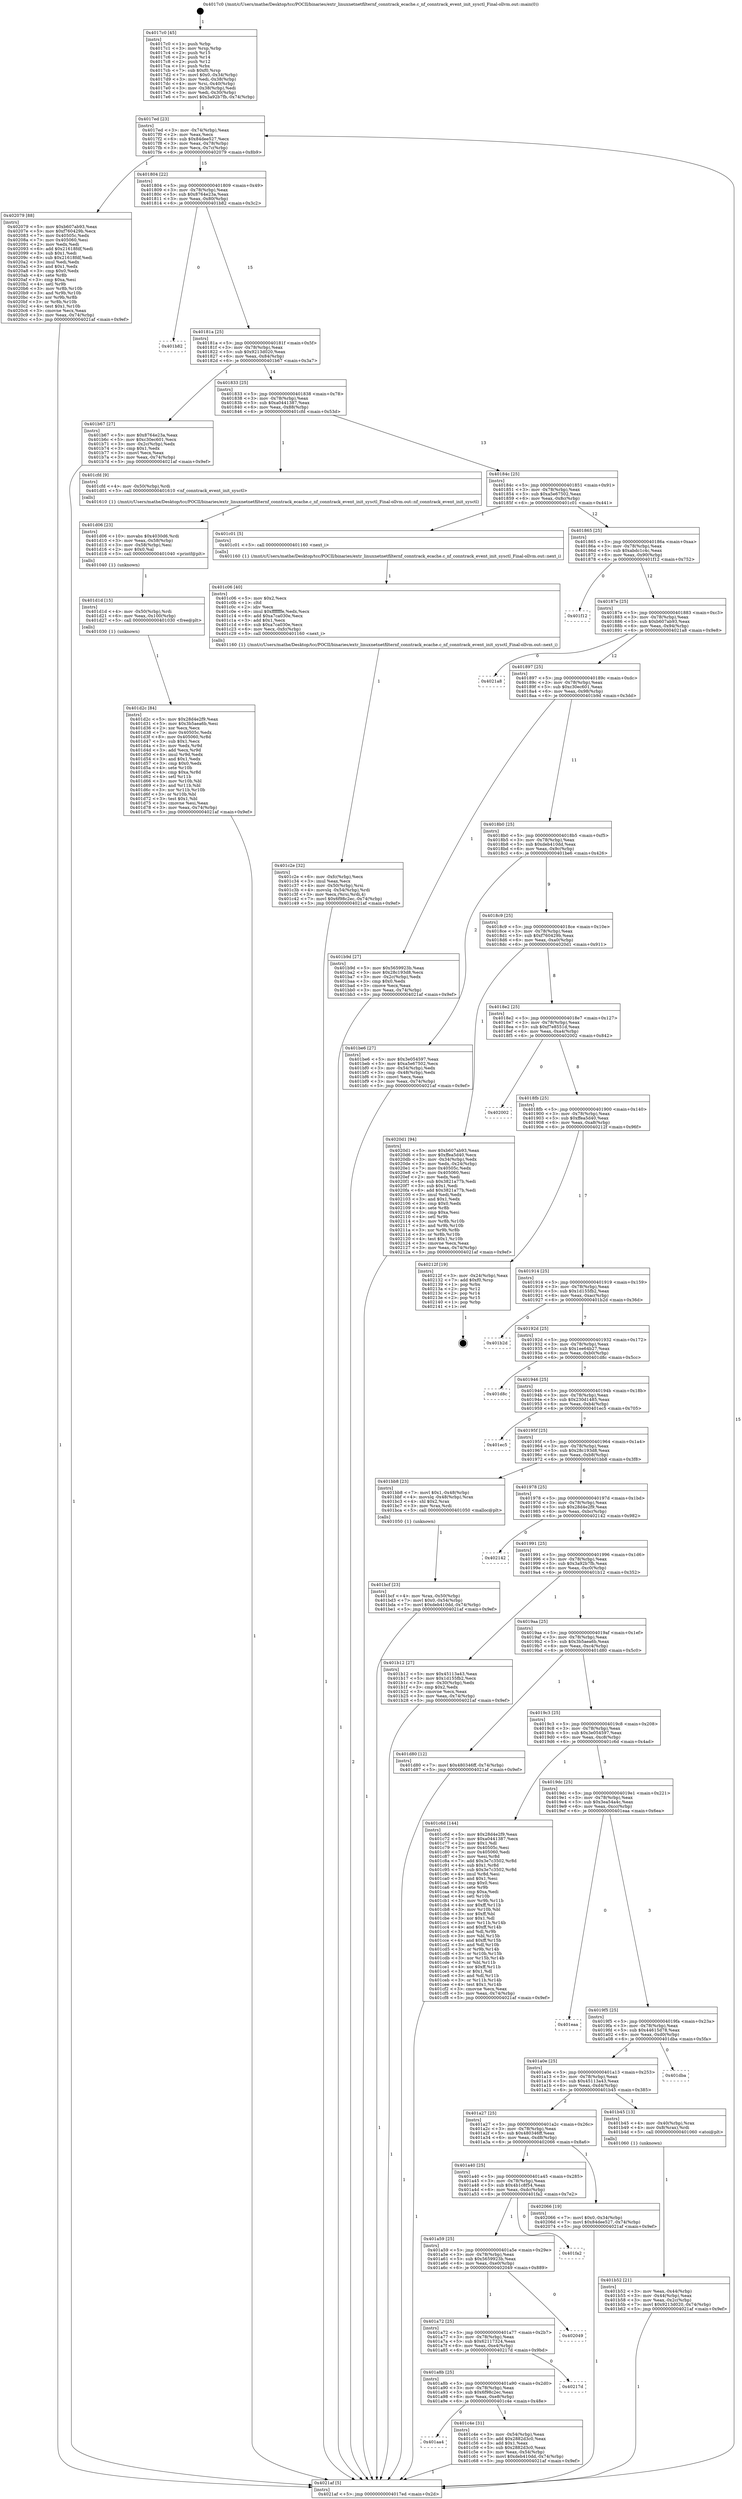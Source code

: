 digraph "0x4017c0" {
  label = "0x4017c0 (/mnt/c/Users/mathe/Desktop/tcc/POCII/binaries/extr_linuxnetnetfilternf_conntrack_ecache.c_nf_conntrack_event_init_sysctl_Final-ollvm.out::main(0))"
  labelloc = "t"
  node[shape=record]

  Entry [label="",width=0.3,height=0.3,shape=circle,fillcolor=black,style=filled]
  "0x4017ed" [label="{
     0x4017ed [23]\l
     | [instrs]\l
     &nbsp;&nbsp;0x4017ed \<+3\>: mov -0x74(%rbp),%eax\l
     &nbsp;&nbsp;0x4017f0 \<+2\>: mov %eax,%ecx\l
     &nbsp;&nbsp;0x4017f2 \<+6\>: sub $0x84dee527,%ecx\l
     &nbsp;&nbsp;0x4017f8 \<+3\>: mov %eax,-0x78(%rbp)\l
     &nbsp;&nbsp;0x4017fb \<+3\>: mov %ecx,-0x7c(%rbp)\l
     &nbsp;&nbsp;0x4017fe \<+6\>: je 0000000000402079 \<main+0x8b9\>\l
  }"]
  "0x402079" [label="{
     0x402079 [88]\l
     | [instrs]\l
     &nbsp;&nbsp;0x402079 \<+5\>: mov $0xb607ab93,%eax\l
     &nbsp;&nbsp;0x40207e \<+5\>: mov $0xf760429b,%ecx\l
     &nbsp;&nbsp;0x402083 \<+7\>: mov 0x40505c,%edx\l
     &nbsp;&nbsp;0x40208a \<+7\>: mov 0x405060,%esi\l
     &nbsp;&nbsp;0x402091 \<+2\>: mov %edx,%edi\l
     &nbsp;&nbsp;0x402093 \<+6\>: add $0x21618fdf,%edi\l
     &nbsp;&nbsp;0x402099 \<+3\>: sub $0x1,%edi\l
     &nbsp;&nbsp;0x40209c \<+6\>: sub $0x21618fdf,%edi\l
     &nbsp;&nbsp;0x4020a2 \<+3\>: imul %edi,%edx\l
     &nbsp;&nbsp;0x4020a5 \<+3\>: and $0x1,%edx\l
     &nbsp;&nbsp;0x4020a8 \<+3\>: cmp $0x0,%edx\l
     &nbsp;&nbsp;0x4020ab \<+4\>: sete %r8b\l
     &nbsp;&nbsp;0x4020af \<+3\>: cmp $0xa,%esi\l
     &nbsp;&nbsp;0x4020b2 \<+4\>: setl %r9b\l
     &nbsp;&nbsp;0x4020b6 \<+3\>: mov %r8b,%r10b\l
     &nbsp;&nbsp;0x4020b9 \<+3\>: and %r9b,%r10b\l
     &nbsp;&nbsp;0x4020bc \<+3\>: xor %r9b,%r8b\l
     &nbsp;&nbsp;0x4020bf \<+3\>: or %r8b,%r10b\l
     &nbsp;&nbsp;0x4020c2 \<+4\>: test $0x1,%r10b\l
     &nbsp;&nbsp;0x4020c6 \<+3\>: cmovne %ecx,%eax\l
     &nbsp;&nbsp;0x4020c9 \<+3\>: mov %eax,-0x74(%rbp)\l
     &nbsp;&nbsp;0x4020cc \<+5\>: jmp 00000000004021af \<main+0x9ef\>\l
  }"]
  "0x401804" [label="{
     0x401804 [22]\l
     | [instrs]\l
     &nbsp;&nbsp;0x401804 \<+5\>: jmp 0000000000401809 \<main+0x49\>\l
     &nbsp;&nbsp;0x401809 \<+3\>: mov -0x78(%rbp),%eax\l
     &nbsp;&nbsp;0x40180c \<+5\>: sub $0x8764e23a,%eax\l
     &nbsp;&nbsp;0x401811 \<+3\>: mov %eax,-0x80(%rbp)\l
     &nbsp;&nbsp;0x401814 \<+6\>: je 0000000000401b82 \<main+0x3c2\>\l
  }"]
  Exit [label="",width=0.3,height=0.3,shape=circle,fillcolor=black,style=filled,peripheries=2]
  "0x401b82" [label="{
     0x401b82\l
  }", style=dashed]
  "0x40181a" [label="{
     0x40181a [25]\l
     | [instrs]\l
     &nbsp;&nbsp;0x40181a \<+5\>: jmp 000000000040181f \<main+0x5f\>\l
     &nbsp;&nbsp;0x40181f \<+3\>: mov -0x78(%rbp),%eax\l
     &nbsp;&nbsp;0x401822 \<+5\>: sub $0x9213d020,%eax\l
     &nbsp;&nbsp;0x401827 \<+6\>: mov %eax,-0x84(%rbp)\l
     &nbsp;&nbsp;0x40182d \<+6\>: je 0000000000401b67 \<main+0x3a7\>\l
  }"]
  "0x401d2c" [label="{
     0x401d2c [84]\l
     | [instrs]\l
     &nbsp;&nbsp;0x401d2c \<+5\>: mov $0x28d4e2f9,%eax\l
     &nbsp;&nbsp;0x401d31 \<+5\>: mov $0x3b5aea6b,%esi\l
     &nbsp;&nbsp;0x401d36 \<+2\>: xor %ecx,%ecx\l
     &nbsp;&nbsp;0x401d38 \<+7\>: mov 0x40505c,%edx\l
     &nbsp;&nbsp;0x401d3f \<+8\>: mov 0x405060,%r8d\l
     &nbsp;&nbsp;0x401d47 \<+3\>: sub $0x1,%ecx\l
     &nbsp;&nbsp;0x401d4a \<+3\>: mov %edx,%r9d\l
     &nbsp;&nbsp;0x401d4d \<+3\>: add %ecx,%r9d\l
     &nbsp;&nbsp;0x401d50 \<+4\>: imul %r9d,%edx\l
     &nbsp;&nbsp;0x401d54 \<+3\>: and $0x1,%edx\l
     &nbsp;&nbsp;0x401d57 \<+3\>: cmp $0x0,%edx\l
     &nbsp;&nbsp;0x401d5a \<+4\>: sete %r10b\l
     &nbsp;&nbsp;0x401d5e \<+4\>: cmp $0xa,%r8d\l
     &nbsp;&nbsp;0x401d62 \<+4\>: setl %r11b\l
     &nbsp;&nbsp;0x401d66 \<+3\>: mov %r10b,%bl\l
     &nbsp;&nbsp;0x401d69 \<+3\>: and %r11b,%bl\l
     &nbsp;&nbsp;0x401d6c \<+3\>: xor %r11b,%r10b\l
     &nbsp;&nbsp;0x401d6f \<+3\>: or %r10b,%bl\l
     &nbsp;&nbsp;0x401d72 \<+3\>: test $0x1,%bl\l
     &nbsp;&nbsp;0x401d75 \<+3\>: cmovne %esi,%eax\l
     &nbsp;&nbsp;0x401d78 \<+3\>: mov %eax,-0x74(%rbp)\l
     &nbsp;&nbsp;0x401d7b \<+5\>: jmp 00000000004021af \<main+0x9ef\>\l
  }"]
  "0x401b67" [label="{
     0x401b67 [27]\l
     | [instrs]\l
     &nbsp;&nbsp;0x401b67 \<+5\>: mov $0x8764e23a,%eax\l
     &nbsp;&nbsp;0x401b6c \<+5\>: mov $0xc30ec601,%ecx\l
     &nbsp;&nbsp;0x401b71 \<+3\>: mov -0x2c(%rbp),%edx\l
     &nbsp;&nbsp;0x401b74 \<+3\>: cmp $0x1,%edx\l
     &nbsp;&nbsp;0x401b77 \<+3\>: cmovl %ecx,%eax\l
     &nbsp;&nbsp;0x401b7a \<+3\>: mov %eax,-0x74(%rbp)\l
     &nbsp;&nbsp;0x401b7d \<+5\>: jmp 00000000004021af \<main+0x9ef\>\l
  }"]
  "0x401833" [label="{
     0x401833 [25]\l
     | [instrs]\l
     &nbsp;&nbsp;0x401833 \<+5\>: jmp 0000000000401838 \<main+0x78\>\l
     &nbsp;&nbsp;0x401838 \<+3\>: mov -0x78(%rbp),%eax\l
     &nbsp;&nbsp;0x40183b \<+5\>: sub $0xa0441387,%eax\l
     &nbsp;&nbsp;0x401840 \<+6\>: mov %eax,-0x88(%rbp)\l
     &nbsp;&nbsp;0x401846 \<+6\>: je 0000000000401cfd \<main+0x53d\>\l
  }"]
  "0x401d1d" [label="{
     0x401d1d [15]\l
     | [instrs]\l
     &nbsp;&nbsp;0x401d1d \<+4\>: mov -0x50(%rbp),%rdi\l
     &nbsp;&nbsp;0x401d21 \<+6\>: mov %eax,-0x100(%rbp)\l
     &nbsp;&nbsp;0x401d27 \<+5\>: call 0000000000401030 \<free@plt\>\l
     | [calls]\l
     &nbsp;&nbsp;0x401030 \{1\} (unknown)\l
  }"]
  "0x401cfd" [label="{
     0x401cfd [9]\l
     | [instrs]\l
     &nbsp;&nbsp;0x401cfd \<+4\>: mov -0x50(%rbp),%rdi\l
     &nbsp;&nbsp;0x401d01 \<+5\>: call 0000000000401610 \<nf_conntrack_event_init_sysctl\>\l
     | [calls]\l
     &nbsp;&nbsp;0x401610 \{1\} (/mnt/c/Users/mathe/Desktop/tcc/POCII/binaries/extr_linuxnetnetfilternf_conntrack_ecache.c_nf_conntrack_event_init_sysctl_Final-ollvm.out::nf_conntrack_event_init_sysctl)\l
  }"]
  "0x40184c" [label="{
     0x40184c [25]\l
     | [instrs]\l
     &nbsp;&nbsp;0x40184c \<+5\>: jmp 0000000000401851 \<main+0x91\>\l
     &nbsp;&nbsp;0x401851 \<+3\>: mov -0x78(%rbp),%eax\l
     &nbsp;&nbsp;0x401854 \<+5\>: sub $0xa5e67502,%eax\l
     &nbsp;&nbsp;0x401859 \<+6\>: mov %eax,-0x8c(%rbp)\l
     &nbsp;&nbsp;0x40185f \<+6\>: je 0000000000401c01 \<main+0x441\>\l
  }"]
  "0x401d06" [label="{
     0x401d06 [23]\l
     | [instrs]\l
     &nbsp;&nbsp;0x401d06 \<+10\>: movabs $0x4030d6,%rdi\l
     &nbsp;&nbsp;0x401d10 \<+3\>: mov %eax,-0x58(%rbp)\l
     &nbsp;&nbsp;0x401d13 \<+3\>: mov -0x58(%rbp),%esi\l
     &nbsp;&nbsp;0x401d16 \<+2\>: mov $0x0,%al\l
     &nbsp;&nbsp;0x401d18 \<+5\>: call 0000000000401040 \<printf@plt\>\l
     | [calls]\l
     &nbsp;&nbsp;0x401040 \{1\} (unknown)\l
  }"]
  "0x401c01" [label="{
     0x401c01 [5]\l
     | [instrs]\l
     &nbsp;&nbsp;0x401c01 \<+5\>: call 0000000000401160 \<next_i\>\l
     | [calls]\l
     &nbsp;&nbsp;0x401160 \{1\} (/mnt/c/Users/mathe/Desktop/tcc/POCII/binaries/extr_linuxnetnetfilternf_conntrack_ecache.c_nf_conntrack_event_init_sysctl_Final-ollvm.out::next_i)\l
  }"]
  "0x401865" [label="{
     0x401865 [25]\l
     | [instrs]\l
     &nbsp;&nbsp;0x401865 \<+5\>: jmp 000000000040186a \<main+0xaa\>\l
     &nbsp;&nbsp;0x40186a \<+3\>: mov -0x78(%rbp),%eax\l
     &nbsp;&nbsp;0x40186d \<+5\>: sub $0xabdc1c4c,%eax\l
     &nbsp;&nbsp;0x401872 \<+6\>: mov %eax,-0x90(%rbp)\l
     &nbsp;&nbsp;0x401878 \<+6\>: je 0000000000401f12 \<main+0x752\>\l
  }"]
  "0x401aa4" [label="{
     0x401aa4\l
  }", style=dashed]
  "0x401f12" [label="{
     0x401f12\l
  }", style=dashed]
  "0x40187e" [label="{
     0x40187e [25]\l
     | [instrs]\l
     &nbsp;&nbsp;0x40187e \<+5\>: jmp 0000000000401883 \<main+0xc3\>\l
     &nbsp;&nbsp;0x401883 \<+3\>: mov -0x78(%rbp),%eax\l
     &nbsp;&nbsp;0x401886 \<+5\>: sub $0xb607ab93,%eax\l
     &nbsp;&nbsp;0x40188b \<+6\>: mov %eax,-0x94(%rbp)\l
     &nbsp;&nbsp;0x401891 \<+6\>: je 00000000004021a8 \<main+0x9e8\>\l
  }"]
  "0x401c4e" [label="{
     0x401c4e [31]\l
     | [instrs]\l
     &nbsp;&nbsp;0x401c4e \<+3\>: mov -0x54(%rbp),%eax\l
     &nbsp;&nbsp;0x401c51 \<+5\>: add $0x2882d3c0,%eax\l
     &nbsp;&nbsp;0x401c56 \<+3\>: add $0x1,%eax\l
     &nbsp;&nbsp;0x401c59 \<+5\>: sub $0x2882d3c0,%eax\l
     &nbsp;&nbsp;0x401c5e \<+3\>: mov %eax,-0x54(%rbp)\l
     &nbsp;&nbsp;0x401c61 \<+7\>: movl $0xdeb410dd,-0x74(%rbp)\l
     &nbsp;&nbsp;0x401c68 \<+5\>: jmp 00000000004021af \<main+0x9ef\>\l
  }"]
  "0x4021a8" [label="{
     0x4021a8\l
  }", style=dashed]
  "0x401897" [label="{
     0x401897 [25]\l
     | [instrs]\l
     &nbsp;&nbsp;0x401897 \<+5\>: jmp 000000000040189c \<main+0xdc\>\l
     &nbsp;&nbsp;0x40189c \<+3\>: mov -0x78(%rbp),%eax\l
     &nbsp;&nbsp;0x40189f \<+5\>: sub $0xc30ec601,%eax\l
     &nbsp;&nbsp;0x4018a4 \<+6\>: mov %eax,-0x98(%rbp)\l
     &nbsp;&nbsp;0x4018aa \<+6\>: je 0000000000401b9d \<main+0x3dd\>\l
  }"]
  "0x401a8b" [label="{
     0x401a8b [25]\l
     | [instrs]\l
     &nbsp;&nbsp;0x401a8b \<+5\>: jmp 0000000000401a90 \<main+0x2d0\>\l
     &nbsp;&nbsp;0x401a90 \<+3\>: mov -0x78(%rbp),%eax\l
     &nbsp;&nbsp;0x401a93 \<+5\>: sub $0x6f98c2ec,%eax\l
     &nbsp;&nbsp;0x401a98 \<+6\>: mov %eax,-0xe8(%rbp)\l
     &nbsp;&nbsp;0x401a9e \<+6\>: je 0000000000401c4e \<main+0x48e\>\l
  }"]
  "0x401b9d" [label="{
     0x401b9d [27]\l
     | [instrs]\l
     &nbsp;&nbsp;0x401b9d \<+5\>: mov $0x5659923b,%eax\l
     &nbsp;&nbsp;0x401ba2 \<+5\>: mov $0x28c193d8,%ecx\l
     &nbsp;&nbsp;0x401ba7 \<+3\>: mov -0x2c(%rbp),%edx\l
     &nbsp;&nbsp;0x401baa \<+3\>: cmp $0x0,%edx\l
     &nbsp;&nbsp;0x401bad \<+3\>: cmove %ecx,%eax\l
     &nbsp;&nbsp;0x401bb0 \<+3\>: mov %eax,-0x74(%rbp)\l
     &nbsp;&nbsp;0x401bb3 \<+5\>: jmp 00000000004021af \<main+0x9ef\>\l
  }"]
  "0x4018b0" [label="{
     0x4018b0 [25]\l
     | [instrs]\l
     &nbsp;&nbsp;0x4018b0 \<+5\>: jmp 00000000004018b5 \<main+0xf5\>\l
     &nbsp;&nbsp;0x4018b5 \<+3\>: mov -0x78(%rbp),%eax\l
     &nbsp;&nbsp;0x4018b8 \<+5\>: sub $0xdeb410dd,%eax\l
     &nbsp;&nbsp;0x4018bd \<+6\>: mov %eax,-0x9c(%rbp)\l
     &nbsp;&nbsp;0x4018c3 \<+6\>: je 0000000000401be6 \<main+0x426\>\l
  }"]
  "0x40217d" [label="{
     0x40217d\l
  }", style=dashed]
  "0x401be6" [label="{
     0x401be6 [27]\l
     | [instrs]\l
     &nbsp;&nbsp;0x401be6 \<+5\>: mov $0x3e054597,%eax\l
     &nbsp;&nbsp;0x401beb \<+5\>: mov $0xa5e67502,%ecx\l
     &nbsp;&nbsp;0x401bf0 \<+3\>: mov -0x54(%rbp),%edx\l
     &nbsp;&nbsp;0x401bf3 \<+3\>: cmp -0x48(%rbp),%edx\l
     &nbsp;&nbsp;0x401bf6 \<+3\>: cmovl %ecx,%eax\l
     &nbsp;&nbsp;0x401bf9 \<+3\>: mov %eax,-0x74(%rbp)\l
     &nbsp;&nbsp;0x401bfc \<+5\>: jmp 00000000004021af \<main+0x9ef\>\l
  }"]
  "0x4018c9" [label="{
     0x4018c9 [25]\l
     | [instrs]\l
     &nbsp;&nbsp;0x4018c9 \<+5\>: jmp 00000000004018ce \<main+0x10e\>\l
     &nbsp;&nbsp;0x4018ce \<+3\>: mov -0x78(%rbp),%eax\l
     &nbsp;&nbsp;0x4018d1 \<+5\>: sub $0xf760429b,%eax\l
     &nbsp;&nbsp;0x4018d6 \<+6\>: mov %eax,-0xa0(%rbp)\l
     &nbsp;&nbsp;0x4018dc \<+6\>: je 00000000004020d1 \<main+0x911\>\l
  }"]
  "0x401a72" [label="{
     0x401a72 [25]\l
     | [instrs]\l
     &nbsp;&nbsp;0x401a72 \<+5\>: jmp 0000000000401a77 \<main+0x2b7\>\l
     &nbsp;&nbsp;0x401a77 \<+3\>: mov -0x78(%rbp),%eax\l
     &nbsp;&nbsp;0x401a7a \<+5\>: sub $0x62117324,%eax\l
     &nbsp;&nbsp;0x401a7f \<+6\>: mov %eax,-0xe4(%rbp)\l
     &nbsp;&nbsp;0x401a85 \<+6\>: je 000000000040217d \<main+0x9bd\>\l
  }"]
  "0x4020d1" [label="{
     0x4020d1 [94]\l
     | [instrs]\l
     &nbsp;&nbsp;0x4020d1 \<+5\>: mov $0xb607ab93,%eax\l
     &nbsp;&nbsp;0x4020d6 \<+5\>: mov $0xffea5d40,%ecx\l
     &nbsp;&nbsp;0x4020db \<+3\>: mov -0x34(%rbp),%edx\l
     &nbsp;&nbsp;0x4020de \<+3\>: mov %edx,-0x24(%rbp)\l
     &nbsp;&nbsp;0x4020e1 \<+7\>: mov 0x40505c,%edx\l
     &nbsp;&nbsp;0x4020e8 \<+7\>: mov 0x405060,%esi\l
     &nbsp;&nbsp;0x4020ef \<+2\>: mov %edx,%edi\l
     &nbsp;&nbsp;0x4020f1 \<+6\>: sub $0x3821a77b,%edi\l
     &nbsp;&nbsp;0x4020f7 \<+3\>: sub $0x1,%edi\l
     &nbsp;&nbsp;0x4020fa \<+6\>: add $0x3821a77b,%edi\l
     &nbsp;&nbsp;0x402100 \<+3\>: imul %edi,%edx\l
     &nbsp;&nbsp;0x402103 \<+3\>: and $0x1,%edx\l
     &nbsp;&nbsp;0x402106 \<+3\>: cmp $0x0,%edx\l
     &nbsp;&nbsp;0x402109 \<+4\>: sete %r8b\l
     &nbsp;&nbsp;0x40210d \<+3\>: cmp $0xa,%esi\l
     &nbsp;&nbsp;0x402110 \<+4\>: setl %r9b\l
     &nbsp;&nbsp;0x402114 \<+3\>: mov %r8b,%r10b\l
     &nbsp;&nbsp;0x402117 \<+3\>: and %r9b,%r10b\l
     &nbsp;&nbsp;0x40211a \<+3\>: xor %r9b,%r8b\l
     &nbsp;&nbsp;0x40211d \<+3\>: or %r8b,%r10b\l
     &nbsp;&nbsp;0x402120 \<+4\>: test $0x1,%r10b\l
     &nbsp;&nbsp;0x402124 \<+3\>: cmovne %ecx,%eax\l
     &nbsp;&nbsp;0x402127 \<+3\>: mov %eax,-0x74(%rbp)\l
     &nbsp;&nbsp;0x40212a \<+5\>: jmp 00000000004021af \<main+0x9ef\>\l
  }"]
  "0x4018e2" [label="{
     0x4018e2 [25]\l
     | [instrs]\l
     &nbsp;&nbsp;0x4018e2 \<+5\>: jmp 00000000004018e7 \<main+0x127\>\l
     &nbsp;&nbsp;0x4018e7 \<+3\>: mov -0x78(%rbp),%eax\l
     &nbsp;&nbsp;0x4018ea \<+5\>: sub $0xf7e8551d,%eax\l
     &nbsp;&nbsp;0x4018ef \<+6\>: mov %eax,-0xa4(%rbp)\l
     &nbsp;&nbsp;0x4018f5 \<+6\>: je 0000000000402002 \<main+0x842\>\l
  }"]
  "0x402049" [label="{
     0x402049\l
  }", style=dashed]
  "0x402002" [label="{
     0x402002\l
  }", style=dashed]
  "0x4018fb" [label="{
     0x4018fb [25]\l
     | [instrs]\l
     &nbsp;&nbsp;0x4018fb \<+5\>: jmp 0000000000401900 \<main+0x140\>\l
     &nbsp;&nbsp;0x401900 \<+3\>: mov -0x78(%rbp),%eax\l
     &nbsp;&nbsp;0x401903 \<+5\>: sub $0xffea5d40,%eax\l
     &nbsp;&nbsp;0x401908 \<+6\>: mov %eax,-0xa8(%rbp)\l
     &nbsp;&nbsp;0x40190e \<+6\>: je 000000000040212f \<main+0x96f\>\l
  }"]
  "0x401a59" [label="{
     0x401a59 [25]\l
     | [instrs]\l
     &nbsp;&nbsp;0x401a59 \<+5\>: jmp 0000000000401a5e \<main+0x29e\>\l
     &nbsp;&nbsp;0x401a5e \<+3\>: mov -0x78(%rbp),%eax\l
     &nbsp;&nbsp;0x401a61 \<+5\>: sub $0x5659923b,%eax\l
     &nbsp;&nbsp;0x401a66 \<+6\>: mov %eax,-0xe0(%rbp)\l
     &nbsp;&nbsp;0x401a6c \<+6\>: je 0000000000402049 \<main+0x889\>\l
  }"]
  "0x40212f" [label="{
     0x40212f [19]\l
     | [instrs]\l
     &nbsp;&nbsp;0x40212f \<+3\>: mov -0x24(%rbp),%eax\l
     &nbsp;&nbsp;0x402132 \<+7\>: add $0xf0,%rsp\l
     &nbsp;&nbsp;0x402139 \<+1\>: pop %rbx\l
     &nbsp;&nbsp;0x40213a \<+2\>: pop %r12\l
     &nbsp;&nbsp;0x40213c \<+2\>: pop %r14\l
     &nbsp;&nbsp;0x40213e \<+2\>: pop %r15\l
     &nbsp;&nbsp;0x402140 \<+1\>: pop %rbp\l
     &nbsp;&nbsp;0x402141 \<+1\>: ret\l
  }"]
  "0x401914" [label="{
     0x401914 [25]\l
     | [instrs]\l
     &nbsp;&nbsp;0x401914 \<+5\>: jmp 0000000000401919 \<main+0x159\>\l
     &nbsp;&nbsp;0x401919 \<+3\>: mov -0x78(%rbp),%eax\l
     &nbsp;&nbsp;0x40191c \<+5\>: sub $0x1d155fb2,%eax\l
     &nbsp;&nbsp;0x401921 \<+6\>: mov %eax,-0xac(%rbp)\l
     &nbsp;&nbsp;0x401927 \<+6\>: je 0000000000401b2d \<main+0x36d\>\l
  }"]
  "0x401fa2" [label="{
     0x401fa2\l
  }", style=dashed]
  "0x401b2d" [label="{
     0x401b2d\l
  }", style=dashed]
  "0x40192d" [label="{
     0x40192d [25]\l
     | [instrs]\l
     &nbsp;&nbsp;0x40192d \<+5\>: jmp 0000000000401932 \<main+0x172\>\l
     &nbsp;&nbsp;0x401932 \<+3\>: mov -0x78(%rbp),%eax\l
     &nbsp;&nbsp;0x401935 \<+5\>: sub $0x1ee64b27,%eax\l
     &nbsp;&nbsp;0x40193a \<+6\>: mov %eax,-0xb0(%rbp)\l
     &nbsp;&nbsp;0x401940 \<+6\>: je 0000000000401d8c \<main+0x5cc\>\l
  }"]
  "0x401a40" [label="{
     0x401a40 [25]\l
     | [instrs]\l
     &nbsp;&nbsp;0x401a40 \<+5\>: jmp 0000000000401a45 \<main+0x285\>\l
     &nbsp;&nbsp;0x401a45 \<+3\>: mov -0x78(%rbp),%eax\l
     &nbsp;&nbsp;0x401a48 \<+5\>: sub $0x4b1c8f54,%eax\l
     &nbsp;&nbsp;0x401a4d \<+6\>: mov %eax,-0xdc(%rbp)\l
     &nbsp;&nbsp;0x401a53 \<+6\>: je 0000000000401fa2 \<main+0x7e2\>\l
  }"]
  "0x401d8c" [label="{
     0x401d8c\l
  }", style=dashed]
  "0x401946" [label="{
     0x401946 [25]\l
     | [instrs]\l
     &nbsp;&nbsp;0x401946 \<+5\>: jmp 000000000040194b \<main+0x18b\>\l
     &nbsp;&nbsp;0x40194b \<+3\>: mov -0x78(%rbp),%eax\l
     &nbsp;&nbsp;0x40194e \<+5\>: sub $0x230d1485,%eax\l
     &nbsp;&nbsp;0x401953 \<+6\>: mov %eax,-0xb4(%rbp)\l
     &nbsp;&nbsp;0x401959 \<+6\>: je 0000000000401ec5 \<main+0x705\>\l
  }"]
  "0x402066" [label="{
     0x402066 [19]\l
     | [instrs]\l
     &nbsp;&nbsp;0x402066 \<+7\>: movl $0x0,-0x34(%rbp)\l
     &nbsp;&nbsp;0x40206d \<+7\>: movl $0x84dee527,-0x74(%rbp)\l
     &nbsp;&nbsp;0x402074 \<+5\>: jmp 00000000004021af \<main+0x9ef\>\l
  }"]
  "0x401ec5" [label="{
     0x401ec5\l
  }", style=dashed]
  "0x40195f" [label="{
     0x40195f [25]\l
     | [instrs]\l
     &nbsp;&nbsp;0x40195f \<+5\>: jmp 0000000000401964 \<main+0x1a4\>\l
     &nbsp;&nbsp;0x401964 \<+3\>: mov -0x78(%rbp),%eax\l
     &nbsp;&nbsp;0x401967 \<+5\>: sub $0x28c193d8,%eax\l
     &nbsp;&nbsp;0x40196c \<+6\>: mov %eax,-0xb8(%rbp)\l
     &nbsp;&nbsp;0x401972 \<+6\>: je 0000000000401bb8 \<main+0x3f8\>\l
  }"]
  "0x401c2e" [label="{
     0x401c2e [32]\l
     | [instrs]\l
     &nbsp;&nbsp;0x401c2e \<+6\>: mov -0xfc(%rbp),%ecx\l
     &nbsp;&nbsp;0x401c34 \<+3\>: imul %eax,%ecx\l
     &nbsp;&nbsp;0x401c37 \<+4\>: mov -0x50(%rbp),%rsi\l
     &nbsp;&nbsp;0x401c3b \<+4\>: movslq -0x54(%rbp),%rdi\l
     &nbsp;&nbsp;0x401c3f \<+3\>: mov %ecx,(%rsi,%rdi,4)\l
     &nbsp;&nbsp;0x401c42 \<+7\>: movl $0x6f98c2ec,-0x74(%rbp)\l
     &nbsp;&nbsp;0x401c49 \<+5\>: jmp 00000000004021af \<main+0x9ef\>\l
  }"]
  "0x401bb8" [label="{
     0x401bb8 [23]\l
     | [instrs]\l
     &nbsp;&nbsp;0x401bb8 \<+7\>: movl $0x1,-0x48(%rbp)\l
     &nbsp;&nbsp;0x401bbf \<+4\>: movslq -0x48(%rbp),%rax\l
     &nbsp;&nbsp;0x401bc3 \<+4\>: shl $0x2,%rax\l
     &nbsp;&nbsp;0x401bc7 \<+3\>: mov %rax,%rdi\l
     &nbsp;&nbsp;0x401bca \<+5\>: call 0000000000401050 \<malloc@plt\>\l
     | [calls]\l
     &nbsp;&nbsp;0x401050 \{1\} (unknown)\l
  }"]
  "0x401978" [label="{
     0x401978 [25]\l
     | [instrs]\l
     &nbsp;&nbsp;0x401978 \<+5\>: jmp 000000000040197d \<main+0x1bd\>\l
     &nbsp;&nbsp;0x40197d \<+3\>: mov -0x78(%rbp),%eax\l
     &nbsp;&nbsp;0x401980 \<+5\>: sub $0x28d4e2f9,%eax\l
     &nbsp;&nbsp;0x401985 \<+6\>: mov %eax,-0xbc(%rbp)\l
     &nbsp;&nbsp;0x40198b \<+6\>: je 0000000000402142 \<main+0x982\>\l
  }"]
  "0x401c06" [label="{
     0x401c06 [40]\l
     | [instrs]\l
     &nbsp;&nbsp;0x401c06 \<+5\>: mov $0x2,%ecx\l
     &nbsp;&nbsp;0x401c0b \<+1\>: cltd\l
     &nbsp;&nbsp;0x401c0c \<+2\>: idiv %ecx\l
     &nbsp;&nbsp;0x401c0e \<+6\>: imul $0xfffffffe,%edx,%ecx\l
     &nbsp;&nbsp;0x401c14 \<+6\>: add $0xa7ca030e,%ecx\l
     &nbsp;&nbsp;0x401c1a \<+3\>: add $0x1,%ecx\l
     &nbsp;&nbsp;0x401c1d \<+6\>: sub $0xa7ca030e,%ecx\l
     &nbsp;&nbsp;0x401c23 \<+6\>: mov %ecx,-0xfc(%rbp)\l
     &nbsp;&nbsp;0x401c29 \<+5\>: call 0000000000401160 \<next_i\>\l
     | [calls]\l
     &nbsp;&nbsp;0x401160 \{1\} (/mnt/c/Users/mathe/Desktop/tcc/POCII/binaries/extr_linuxnetnetfilternf_conntrack_ecache.c_nf_conntrack_event_init_sysctl_Final-ollvm.out::next_i)\l
  }"]
  "0x402142" [label="{
     0x402142\l
  }", style=dashed]
  "0x401991" [label="{
     0x401991 [25]\l
     | [instrs]\l
     &nbsp;&nbsp;0x401991 \<+5\>: jmp 0000000000401996 \<main+0x1d6\>\l
     &nbsp;&nbsp;0x401996 \<+3\>: mov -0x78(%rbp),%eax\l
     &nbsp;&nbsp;0x401999 \<+5\>: sub $0x3a92b7fb,%eax\l
     &nbsp;&nbsp;0x40199e \<+6\>: mov %eax,-0xc0(%rbp)\l
     &nbsp;&nbsp;0x4019a4 \<+6\>: je 0000000000401b12 \<main+0x352\>\l
  }"]
  "0x401bcf" [label="{
     0x401bcf [23]\l
     | [instrs]\l
     &nbsp;&nbsp;0x401bcf \<+4\>: mov %rax,-0x50(%rbp)\l
     &nbsp;&nbsp;0x401bd3 \<+7\>: movl $0x0,-0x54(%rbp)\l
     &nbsp;&nbsp;0x401bda \<+7\>: movl $0xdeb410dd,-0x74(%rbp)\l
     &nbsp;&nbsp;0x401be1 \<+5\>: jmp 00000000004021af \<main+0x9ef\>\l
  }"]
  "0x401b12" [label="{
     0x401b12 [27]\l
     | [instrs]\l
     &nbsp;&nbsp;0x401b12 \<+5\>: mov $0x45113a43,%eax\l
     &nbsp;&nbsp;0x401b17 \<+5\>: mov $0x1d155fb2,%ecx\l
     &nbsp;&nbsp;0x401b1c \<+3\>: mov -0x30(%rbp),%edx\l
     &nbsp;&nbsp;0x401b1f \<+3\>: cmp $0x2,%edx\l
     &nbsp;&nbsp;0x401b22 \<+3\>: cmovne %ecx,%eax\l
     &nbsp;&nbsp;0x401b25 \<+3\>: mov %eax,-0x74(%rbp)\l
     &nbsp;&nbsp;0x401b28 \<+5\>: jmp 00000000004021af \<main+0x9ef\>\l
  }"]
  "0x4019aa" [label="{
     0x4019aa [25]\l
     | [instrs]\l
     &nbsp;&nbsp;0x4019aa \<+5\>: jmp 00000000004019af \<main+0x1ef\>\l
     &nbsp;&nbsp;0x4019af \<+3\>: mov -0x78(%rbp),%eax\l
     &nbsp;&nbsp;0x4019b2 \<+5\>: sub $0x3b5aea6b,%eax\l
     &nbsp;&nbsp;0x4019b7 \<+6\>: mov %eax,-0xc4(%rbp)\l
     &nbsp;&nbsp;0x4019bd \<+6\>: je 0000000000401d80 \<main+0x5c0\>\l
  }"]
  "0x4021af" [label="{
     0x4021af [5]\l
     | [instrs]\l
     &nbsp;&nbsp;0x4021af \<+5\>: jmp 00000000004017ed \<main+0x2d\>\l
  }"]
  "0x4017c0" [label="{
     0x4017c0 [45]\l
     | [instrs]\l
     &nbsp;&nbsp;0x4017c0 \<+1\>: push %rbp\l
     &nbsp;&nbsp;0x4017c1 \<+3\>: mov %rsp,%rbp\l
     &nbsp;&nbsp;0x4017c4 \<+2\>: push %r15\l
     &nbsp;&nbsp;0x4017c6 \<+2\>: push %r14\l
     &nbsp;&nbsp;0x4017c8 \<+2\>: push %r12\l
     &nbsp;&nbsp;0x4017ca \<+1\>: push %rbx\l
     &nbsp;&nbsp;0x4017cb \<+7\>: sub $0xf0,%rsp\l
     &nbsp;&nbsp;0x4017d2 \<+7\>: movl $0x0,-0x34(%rbp)\l
     &nbsp;&nbsp;0x4017d9 \<+3\>: mov %edi,-0x38(%rbp)\l
     &nbsp;&nbsp;0x4017dc \<+4\>: mov %rsi,-0x40(%rbp)\l
     &nbsp;&nbsp;0x4017e0 \<+3\>: mov -0x38(%rbp),%edi\l
     &nbsp;&nbsp;0x4017e3 \<+3\>: mov %edi,-0x30(%rbp)\l
     &nbsp;&nbsp;0x4017e6 \<+7\>: movl $0x3a92b7fb,-0x74(%rbp)\l
  }"]
  "0x401b52" [label="{
     0x401b52 [21]\l
     | [instrs]\l
     &nbsp;&nbsp;0x401b52 \<+3\>: mov %eax,-0x44(%rbp)\l
     &nbsp;&nbsp;0x401b55 \<+3\>: mov -0x44(%rbp),%eax\l
     &nbsp;&nbsp;0x401b58 \<+3\>: mov %eax,-0x2c(%rbp)\l
     &nbsp;&nbsp;0x401b5b \<+7\>: movl $0x9213d020,-0x74(%rbp)\l
     &nbsp;&nbsp;0x401b62 \<+5\>: jmp 00000000004021af \<main+0x9ef\>\l
  }"]
  "0x401d80" [label="{
     0x401d80 [12]\l
     | [instrs]\l
     &nbsp;&nbsp;0x401d80 \<+7\>: movl $0x480346ff,-0x74(%rbp)\l
     &nbsp;&nbsp;0x401d87 \<+5\>: jmp 00000000004021af \<main+0x9ef\>\l
  }"]
  "0x4019c3" [label="{
     0x4019c3 [25]\l
     | [instrs]\l
     &nbsp;&nbsp;0x4019c3 \<+5\>: jmp 00000000004019c8 \<main+0x208\>\l
     &nbsp;&nbsp;0x4019c8 \<+3\>: mov -0x78(%rbp),%eax\l
     &nbsp;&nbsp;0x4019cb \<+5\>: sub $0x3e054597,%eax\l
     &nbsp;&nbsp;0x4019d0 \<+6\>: mov %eax,-0xc8(%rbp)\l
     &nbsp;&nbsp;0x4019d6 \<+6\>: je 0000000000401c6d \<main+0x4ad\>\l
  }"]
  "0x401a27" [label="{
     0x401a27 [25]\l
     | [instrs]\l
     &nbsp;&nbsp;0x401a27 \<+5\>: jmp 0000000000401a2c \<main+0x26c\>\l
     &nbsp;&nbsp;0x401a2c \<+3\>: mov -0x78(%rbp),%eax\l
     &nbsp;&nbsp;0x401a2f \<+5\>: sub $0x480346ff,%eax\l
     &nbsp;&nbsp;0x401a34 \<+6\>: mov %eax,-0xd8(%rbp)\l
     &nbsp;&nbsp;0x401a3a \<+6\>: je 0000000000402066 \<main+0x8a6\>\l
  }"]
  "0x401c6d" [label="{
     0x401c6d [144]\l
     | [instrs]\l
     &nbsp;&nbsp;0x401c6d \<+5\>: mov $0x28d4e2f9,%eax\l
     &nbsp;&nbsp;0x401c72 \<+5\>: mov $0xa0441387,%ecx\l
     &nbsp;&nbsp;0x401c77 \<+2\>: mov $0x1,%dl\l
     &nbsp;&nbsp;0x401c79 \<+7\>: mov 0x40505c,%esi\l
     &nbsp;&nbsp;0x401c80 \<+7\>: mov 0x405060,%edi\l
     &nbsp;&nbsp;0x401c87 \<+3\>: mov %esi,%r8d\l
     &nbsp;&nbsp;0x401c8a \<+7\>: add $0x3e7c3502,%r8d\l
     &nbsp;&nbsp;0x401c91 \<+4\>: sub $0x1,%r8d\l
     &nbsp;&nbsp;0x401c95 \<+7\>: sub $0x3e7c3502,%r8d\l
     &nbsp;&nbsp;0x401c9c \<+4\>: imul %r8d,%esi\l
     &nbsp;&nbsp;0x401ca0 \<+3\>: and $0x1,%esi\l
     &nbsp;&nbsp;0x401ca3 \<+3\>: cmp $0x0,%esi\l
     &nbsp;&nbsp;0x401ca6 \<+4\>: sete %r9b\l
     &nbsp;&nbsp;0x401caa \<+3\>: cmp $0xa,%edi\l
     &nbsp;&nbsp;0x401cad \<+4\>: setl %r10b\l
     &nbsp;&nbsp;0x401cb1 \<+3\>: mov %r9b,%r11b\l
     &nbsp;&nbsp;0x401cb4 \<+4\>: xor $0xff,%r11b\l
     &nbsp;&nbsp;0x401cb8 \<+3\>: mov %r10b,%bl\l
     &nbsp;&nbsp;0x401cbb \<+3\>: xor $0xff,%bl\l
     &nbsp;&nbsp;0x401cbe \<+3\>: xor $0x1,%dl\l
     &nbsp;&nbsp;0x401cc1 \<+3\>: mov %r11b,%r14b\l
     &nbsp;&nbsp;0x401cc4 \<+4\>: and $0xff,%r14b\l
     &nbsp;&nbsp;0x401cc8 \<+3\>: and %dl,%r9b\l
     &nbsp;&nbsp;0x401ccb \<+3\>: mov %bl,%r15b\l
     &nbsp;&nbsp;0x401cce \<+4\>: and $0xff,%r15b\l
     &nbsp;&nbsp;0x401cd2 \<+3\>: and %dl,%r10b\l
     &nbsp;&nbsp;0x401cd5 \<+3\>: or %r9b,%r14b\l
     &nbsp;&nbsp;0x401cd8 \<+3\>: or %r10b,%r15b\l
     &nbsp;&nbsp;0x401cdb \<+3\>: xor %r15b,%r14b\l
     &nbsp;&nbsp;0x401cde \<+3\>: or %bl,%r11b\l
     &nbsp;&nbsp;0x401ce1 \<+4\>: xor $0xff,%r11b\l
     &nbsp;&nbsp;0x401ce5 \<+3\>: or $0x1,%dl\l
     &nbsp;&nbsp;0x401ce8 \<+3\>: and %dl,%r11b\l
     &nbsp;&nbsp;0x401ceb \<+3\>: or %r11b,%r14b\l
     &nbsp;&nbsp;0x401cee \<+4\>: test $0x1,%r14b\l
     &nbsp;&nbsp;0x401cf2 \<+3\>: cmovne %ecx,%eax\l
     &nbsp;&nbsp;0x401cf5 \<+3\>: mov %eax,-0x74(%rbp)\l
     &nbsp;&nbsp;0x401cf8 \<+5\>: jmp 00000000004021af \<main+0x9ef\>\l
  }"]
  "0x4019dc" [label="{
     0x4019dc [25]\l
     | [instrs]\l
     &nbsp;&nbsp;0x4019dc \<+5\>: jmp 00000000004019e1 \<main+0x221\>\l
     &nbsp;&nbsp;0x4019e1 \<+3\>: mov -0x78(%rbp),%eax\l
     &nbsp;&nbsp;0x4019e4 \<+5\>: sub $0x3ea54a4c,%eax\l
     &nbsp;&nbsp;0x4019e9 \<+6\>: mov %eax,-0xcc(%rbp)\l
     &nbsp;&nbsp;0x4019ef \<+6\>: je 0000000000401eaa \<main+0x6ea\>\l
  }"]
  "0x401b45" [label="{
     0x401b45 [13]\l
     | [instrs]\l
     &nbsp;&nbsp;0x401b45 \<+4\>: mov -0x40(%rbp),%rax\l
     &nbsp;&nbsp;0x401b49 \<+4\>: mov 0x8(%rax),%rdi\l
     &nbsp;&nbsp;0x401b4d \<+5\>: call 0000000000401060 \<atoi@plt\>\l
     | [calls]\l
     &nbsp;&nbsp;0x401060 \{1\} (unknown)\l
  }"]
  "0x401eaa" [label="{
     0x401eaa\l
  }", style=dashed]
  "0x4019f5" [label="{
     0x4019f5 [25]\l
     | [instrs]\l
     &nbsp;&nbsp;0x4019f5 \<+5\>: jmp 00000000004019fa \<main+0x23a\>\l
     &nbsp;&nbsp;0x4019fa \<+3\>: mov -0x78(%rbp),%eax\l
     &nbsp;&nbsp;0x4019fd \<+5\>: sub $0x44615d78,%eax\l
     &nbsp;&nbsp;0x401a02 \<+6\>: mov %eax,-0xd0(%rbp)\l
     &nbsp;&nbsp;0x401a08 \<+6\>: je 0000000000401dba \<main+0x5fa\>\l
  }"]
  "0x401a0e" [label="{
     0x401a0e [25]\l
     | [instrs]\l
     &nbsp;&nbsp;0x401a0e \<+5\>: jmp 0000000000401a13 \<main+0x253\>\l
     &nbsp;&nbsp;0x401a13 \<+3\>: mov -0x78(%rbp),%eax\l
     &nbsp;&nbsp;0x401a16 \<+5\>: sub $0x45113a43,%eax\l
     &nbsp;&nbsp;0x401a1b \<+6\>: mov %eax,-0xd4(%rbp)\l
     &nbsp;&nbsp;0x401a21 \<+6\>: je 0000000000401b45 \<main+0x385\>\l
  }"]
  "0x401dba" [label="{
     0x401dba\l
  }", style=dashed]
  Entry -> "0x4017c0" [label=" 1"]
  "0x4017ed" -> "0x402079" [label=" 1"]
  "0x4017ed" -> "0x401804" [label=" 15"]
  "0x40212f" -> Exit [label=" 1"]
  "0x401804" -> "0x401b82" [label=" 0"]
  "0x401804" -> "0x40181a" [label=" 15"]
  "0x4020d1" -> "0x4021af" [label=" 1"]
  "0x40181a" -> "0x401b67" [label=" 1"]
  "0x40181a" -> "0x401833" [label=" 14"]
  "0x402079" -> "0x4021af" [label=" 1"]
  "0x401833" -> "0x401cfd" [label=" 1"]
  "0x401833" -> "0x40184c" [label=" 13"]
  "0x402066" -> "0x4021af" [label=" 1"]
  "0x40184c" -> "0x401c01" [label=" 1"]
  "0x40184c" -> "0x401865" [label=" 12"]
  "0x401d80" -> "0x4021af" [label=" 1"]
  "0x401865" -> "0x401f12" [label=" 0"]
  "0x401865" -> "0x40187e" [label=" 12"]
  "0x401d2c" -> "0x4021af" [label=" 1"]
  "0x40187e" -> "0x4021a8" [label=" 0"]
  "0x40187e" -> "0x401897" [label=" 12"]
  "0x401d1d" -> "0x401d2c" [label=" 1"]
  "0x401897" -> "0x401b9d" [label=" 1"]
  "0x401897" -> "0x4018b0" [label=" 11"]
  "0x401cfd" -> "0x401d06" [label=" 1"]
  "0x4018b0" -> "0x401be6" [label=" 2"]
  "0x4018b0" -> "0x4018c9" [label=" 9"]
  "0x401c6d" -> "0x4021af" [label=" 1"]
  "0x4018c9" -> "0x4020d1" [label=" 1"]
  "0x4018c9" -> "0x4018e2" [label=" 8"]
  "0x401a8b" -> "0x401aa4" [label=" 0"]
  "0x4018e2" -> "0x402002" [label=" 0"]
  "0x4018e2" -> "0x4018fb" [label=" 8"]
  "0x401a8b" -> "0x401c4e" [label=" 1"]
  "0x4018fb" -> "0x40212f" [label=" 1"]
  "0x4018fb" -> "0x401914" [label=" 7"]
  "0x401a72" -> "0x401a8b" [label=" 1"]
  "0x401914" -> "0x401b2d" [label=" 0"]
  "0x401914" -> "0x40192d" [label=" 7"]
  "0x401a72" -> "0x40217d" [label=" 0"]
  "0x40192d" -> "0x401d8c" [label=" 0"]
  "0x40192d" -> "0x401946" [label=" 7"]
  "0x401a59" -> "0x401a72" [label=" 1"]
  "0x401946" -> "0x401ec5" [label=" 0"]
  "0x401946" -> "0x40195f" [label=" 7"]
  "0x401a59" -> "0x402049" [label=" 0"]
  "0x40195f" -> "0x401bb8" [label=" 1"]
  "0x40195f" -> "0x401978" [label=" 6"]
  "0x401a40" -> "0x401a59" [label=" 1"]
  "0x401978" -> "0x402142" [label=" 0"]
  "0x401978" -> "0x401991" [label=" 6"]
  "0x401a40" -> "0x401fa2" [label=" 0"]
  "0x401991" -> "0x401b12" [label=" 1"]
  "0x401991" -> "0x4019aa" [label=" 5"]
  "0x401b12" -> "0x4021af" [label=" 1"]
  "0x4017c0" -> "0x4017ed" [label=" 1"]
  "0x4021af" -> "0x4017ed" [label=" 15"]
  "0x401c4e" -> "0x4021af" [label=" 1"]
  "0x4019aa" -> "0x401d80" [label=" 1"]
  "0x4019aa" -> "0x4019c3" [label=" 4"]
  "0x401a27" -> "0x401a40" [label=" 1"]
  "0x4019c3" -> "0x401c6d" [label=" 1"]
  "0x4019c3" -> "0x4019dc" [label=" 3"]
  "0x401a27" -> "0x402066" [label=" 1"]
  "0x4019dc" -> "0x401eaa" [label=" 0"]
  "0x4019dc" -> "0x4019f5" [label=" 3"]
  "0x401d06" -> "0x401d1d" [label=" 1"]
  "0x4019f5" -> "0x401dba" [label=" 0"]
  "0x4019f5" -> "0x401a0e" [label=" 3"]
  "0x401c2e" -> "0x4021af" [label=" 1"]
  "0x401a0e" -> "0x401b45" [label=" 1"]
  "0x401a0e" -> "0x401a27" [label=" 2"]
  "0x401b45" -> "0x401b52" [label=" 1"]
  "0x401b52" -> "0x4021af" [label=" 1"]
  "0x401b67" -> "0x4021af" [label=" 1"]
  "0x401b9d" -> "0x4021af" [label=" 1"]
  "0x401bb8" -> "0x401bcf" [label=" 1"]
  "0x401bcf" -> "0x4021af" [label=" 1"]
  "0x401be6" -> "0x4021af" [label=" 2"]
  "0x401c01" -> "0x401c06" [label=" 1"]
  "0x401c06" -> "0x401c2e" [label=" 1"]
}
